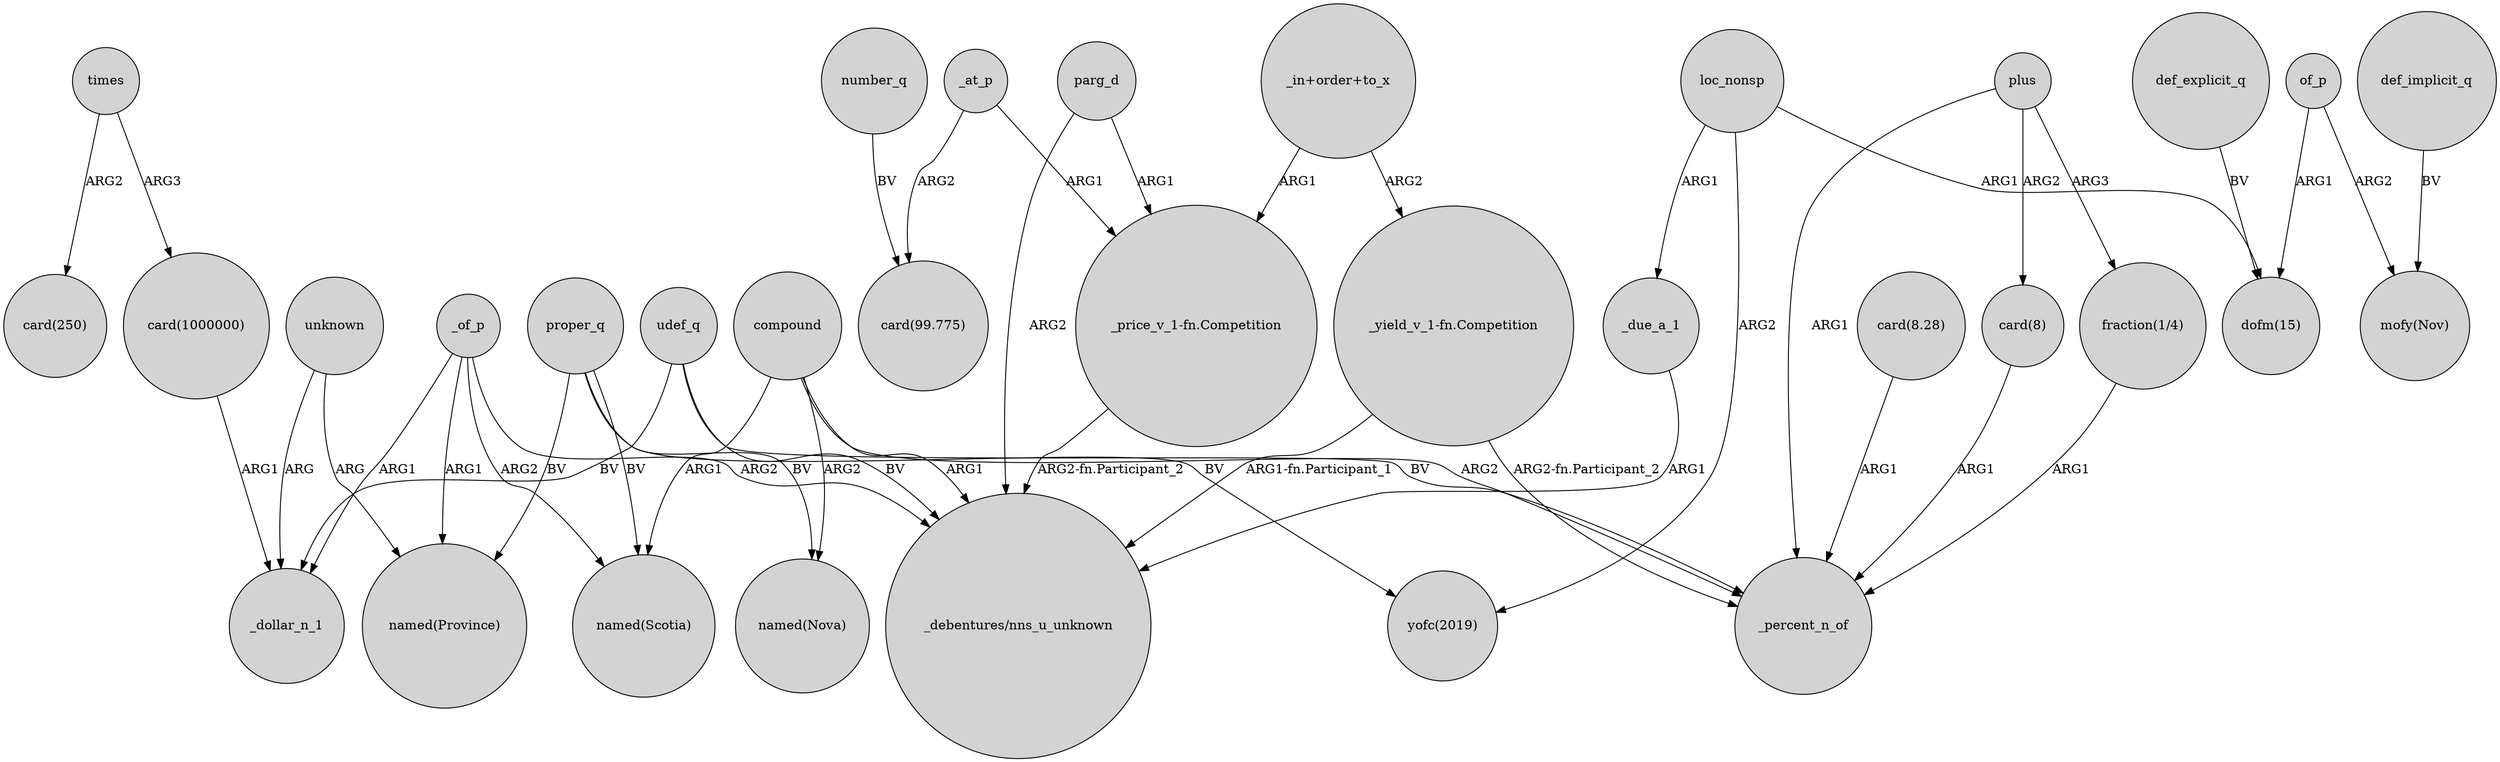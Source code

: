 digraph {
	node [shape=circle style=filled]
	_of_p -> _dollar_n_1 [label=ARG1]
	_of_p -> "_debentures/nns_u_unknown" [label=ARG2]
	of_p -> "mofy(Nov)" [label=ARG2]
	plus -> "card(8)" [label=ARG2]
	proper_q -> "named(Nova)" [label=BV]
	_at_p -> "_price_v_1-fn.Competition" [label=ARG1]
	loc_nonsp -> "yofc(2019)" [label=ARG2]
	times -> "card(1000000)" [label=ARG3]
	proper_q -> "named(Province)" [label=BV]
	"_price_v_1-fn.Competition" -> "_debentures/nns_u_unknown" [label="ARG2-fn.Participant_2"]
	"card(8)" -> _percent_n_of [label=ARG1]
	"_yield_v_1-fn.Competition" -> "_debentures/nns_u_unknown" [label="ARG1-fn.Participant_1"]
	"_in+order+to_x" -> "_price_v_1-fn.Competition" [label=ARG1]
	unknown -> _dollar_n_1 [label=ARG]
	plus -> _percent_n_of [label=ARG1]
	compound -> "named(Scotia)" [label=ARG1]
	proper_q -> "named(Scotia)" [label=BV]
	"_in+order+to_x" -> "_yield_v_1-fn.Competition" [label=ARG2]
	compound -> "named(Nova)" [label=ARG2]
	"card(8.28)" -> _percent_n_of [label=ARG1]
	udef_q -> _percent_n_of [label=BV]
	_of_p -> "named(Scotia)" [label=ARG2]
	parg_d -> "_debentures/nns_u_unknown" [label=ARG2]
	_of_p -> "named(Province)" [label=ARG1]
	compound -> _percent_n_of [label=ARG2]
	"fraction(1/4)" -> _percent_n_of [label=ARG1]
	number_q -> "card(99.775)" [label=BV]
	"_yield_v_1-fn.Competition" -> _percent_n_of [label="ARG2-fn.Participant_2"]
	udef_q -> _dollar_n_1 [label=BV]
	"card(1000000)" -> _dollar_n_1 [label=ARG1]
	_at_p -> "card(99.775)" [label=ARG2]
	loc_nonsp -> _due_a_1 [label=ARG1]
	plus -> "fraction(1/4)" [label=ARG3]
	times -> "card(250)" [label=ARG2]
	def_explicit_q -> "dofm(15)" [label=BV]
	udef_q -> "_debentures/nns_u_unknown" [label=BV]
	def_implicit_q -> "mofy(Nov)" [label=BV]
	of_p -> "dofm(15)" [label=ARG1]
	parg_d -> "_price_v_1-fn.Competition" [label=ARG1]
	compound -> "_debentures/nns_u_unknown" [label=ARG1]
	_due_a_1 -> "_debentures/nns_u_unknown" [label=ARG1]
	unknown -> "named(Province)" [label=ARG]
	proper_q -> "yofc(2019)" [label=BV]
	loc_nonsp -> "dofm(15)" [label=ARG1]
}
